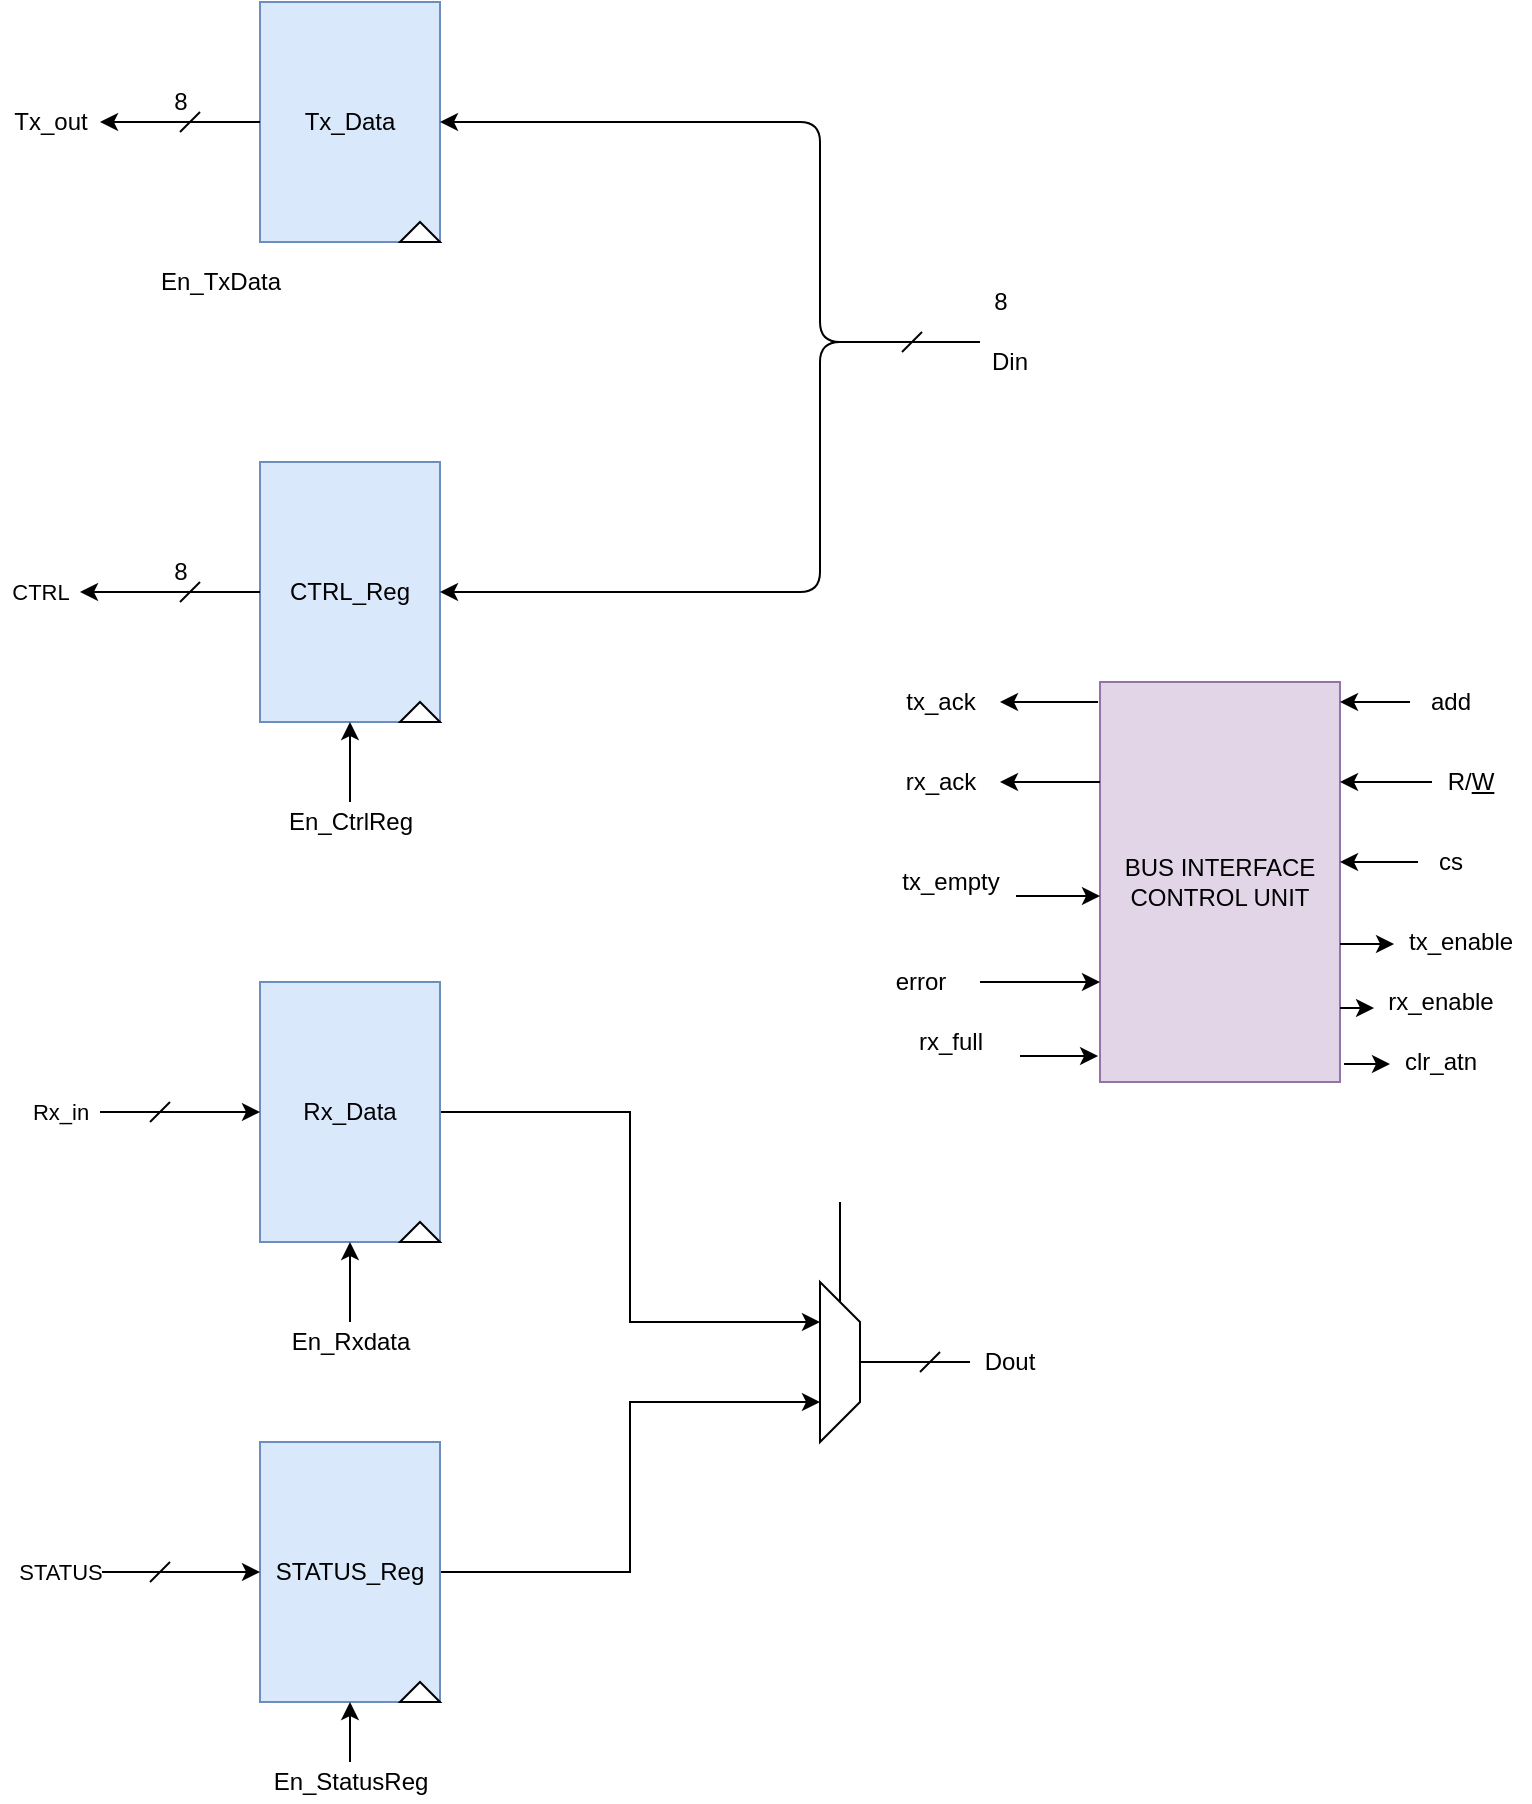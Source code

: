<mxfile version="13.11.0" type="github">
  <diagram id="tRMaAYlH08yVPDUA9leC" name="Page-1">
    <mxGraphModel dx="1695" dy="434" grid="1" gridSize="10" guides="1" tooltips="1" connect="1" arrows="1" fold="1" page="1" pageScale="1" pageWidth="827" pageHeight="1169" math="0" shadow="0">
      <root>
        <mxCell id="0" />
        <mxCell id="1" parent="0" />
        <mxCell id="kJ8LuYquFrU8_rAxxBYL-2" value="Tx_Data" style="rounded=0;whiteSpace=wrap;html=1;direction=south;fillColor=#dae8fc;strokeColor=#6c8ebf;" parent="1" vertex="1">
          <mxGeometry x="120" y="70" width="90" height="120" as="geometry" />
        </mxCell>
        <mxCell id="kJ8LuYquFrU8_rAxxBYL-3" value="" style="triangle;whiteSpace=wrap;html=1;direction=north;" parent="1" vertex="1">
          <mxGeometry x="190" y="180" width="20" height="10" as="geometry" />
        </mxCell>
        <mxCell id="kJ8LuYquFrU8_rAxxBYL-6" value="En_TxData" style="text;html=1;align=center;verticalAlign=middle;resizable=0;points=[];autosize=1;" parent="1" vertex="1">
          <mxGeometry x="60" y="200" width="80" height="20" as="geometry" />
        </mxCell>
        <mxCell id="kJ8LuYquFrU8_rAxxBYL-9" value="" style="endArrow=none;html=1;" parent="1" edge="1">
          <mxGeometry width="50" height="50" relative="1" as="geometry">
            <mxPoint x="80" y="135" as="sourcePoint" />
            <mxPoint x="90" y="125" as="targetPoint" />
          </mxGeometry>
        </mxCell>
        <mxCell id="kJ8LuYquFrU8_rAxxBYL-27" value="" style="endArrow=classic;html=1;entryX=0.5;entryY=0;entryDx=0;entryDy=0;jumpSize=2;" parent="1" target="kJ8LuYquFrU8_rAxxBYL-2" edge="1">
          <mxGeometry width="50" height="50" relative="1" as="geometry">
            <mxPoint x="480" y="240" as="sourcePoint" />
            <mxPoint x="440" y="230" as="targetPoint" />
            <Array as="points">
              <mxPoint x="400" y="240" />
              <mxPoint x="400" y="190" />
              <mxPoint x="400" y="130" />
            </Array>
          </mxGeometry>
        </mxCell>
        <mxCell id="kJ8LuYquFrU8_rAxxBYL-28" value="CTRL_Reg" style="rounded=0;whiteSpace=wrap;html=1;direction=south;fillColor=#dae8fc;strokeColor=#6c8ebf;" parent="1" vertex="1">
          <mxGeometry x="120" y="300" width="90" height="130" as="geometry" />
        </mxCell>
        <mxCell id="kJ8LuYquFrU8_rAxxBYL-29" value="" style="triangle;whiteSpace=wrap;html=1;direction=north;" parent="1" vertex="1">
          <mxGeometry x="190" y="420" width="20" height="10" as="geometry" />
        </mxCell>
        <mxCell id="e7XpAJf6UMSL4NL-3Rkl-8" style="edgeStyle=orthogonalEdgeStyle;rounded=0;jumpSize=2;orthogonalLoop=1;jettySize=auto;html=1;" parent="1" source="kJ8LuYquFrU8_rAxxBYL-30" target="kJ8LuYquFrU8_rAxxBYL-28" edge="1">
          <mxGeometry relative="1" as="geometry" />
        </mxCell>
        <mxCell id="kJ8LuYquFrU8_rAxxBYL-30" value="En_CtrlReg" style="text;html=1;align=center;verticalAlign=middle;resizable=0;points=[];autosize=1;" parent="1" vertex="1">
          <mxGeometry x="125" y="470" width="80" height="20" as="geometry" />
        </mxCell>
        <mxCell id="kJ8LuYquFrU8_rAxxBYL-31" value="CTRL" style="endArrow=classic;html=1;exitX=0.5;exitY=1;exitDx=0;exitDy=0;" parent="1" source="kJ8LuYquFrU8_rAxxBYL-28" edge="1">
          <mxGeometry x="1" y="20" width="50" height="50" relative="1" as="geometry">
            <mxPoint x="390" y="330" as="sourcePoint" />
            <mxPoint x="30" y="365" as="targetPoint" />
            <mxPoint x="-20" y="-20" as="offset" />
          </mxGeometry>
        </mxCell>
        <mxCell id="kJ8LuYquFrU8_rAxxBYL-45" value="" style="endArrow=classic;html=1;entryX=0.5;entryY=0;entryDx=0;entryDy=0;" parent="1" target="kJ8LuYquFrU8_rAxxBYL-28" edge="1">
          <mxGeometry width="50" height="50" relative="1" as="geometry">
            <mxPoint x="480" y="240" as="sourcePoint" />
            <mxPoint x="440" y="280" as="targetPoint" />
            <Array as="points">
              <mxPoint x="400" y="240" />
              <mxPoint x="400" y="365" />
            </Array>
          </mxGeometry>
        </mxCell>
        <mxCell id="kJ8LuYquFrU8_rAxxBYL-46" value="Din" style="text;html=1;strokeColor=none;fillColor=none;align=center;verticalAlign=middle;whiteSpace=wrap;rounded=0;" parent="1" vertex="1">
          <mxGeometry x="475" y="240" width="40" height="20" as="geometry" />
        </mxCell>
        <mxCell id="e7XpAJf6UMSL4NL-3Rkl-3" style="edgeStyle=orthogonalEdgeStyle;rounded=0;jumpSize=2;orthogonalLoop=1;jettySize=auto;html=1;entryX=0.25;entryY=1;entryDx=0;entryDy=0;" parent="1" source="kJ8LuYquFrU8_rAxxBYL-47" target="kJ8LuYquFrU8_rAxxBYL-65" edge="1">
          <mxGeometry relative="1" as="geometry" />
        </mxCell>
        <mxCell id="kJ8LuYquFrU8_rAxxBYL-47" value="Rx_Data" style="rounded=0;whiteSpace=wrap;html=1;direction=south;fillColor=#dae8fc;strokeColor=#6c8ebf;" parent="1" vertex="1">
          <mxGeometry x="120" y="560" width="90" height="130" as="geometry" />
        </mxCell>
        <mxCell id="kJ8LuYquFrU8_rAxxBYL-48" value="Rx_in" style="endArrow=classic;html=1;entryX=0.5;entryY=1;entryDx=0;entryDy=0;" parent="1" target="kJ8LuYquFrU8_rAxxBYL-47" edge="1">
          <mxGeometry x="-1" y="-20" width="50" height="50" relative="1" as="geometry">
            <mxPoint x="40" y="625" as="sourcePoint" />
            <mxPoint x="410" y="540" as="targetPoint" />
            <mxPoint x="-20" y="-20" as="offset" />
          </mxGeometry>
        </mxCell>
        <mxCell id="kJ8LuYquFrU8_rAxxBYL-49" value="" style="triangle;whiteSpace=wrap;html=1;direction=north;" parent="1" vertex="1">
          <mxGeometry x="190" y="680" width="20" height="10" as="geometry" />
        </mxCell>
        <mxCell id="e7XpAJf6UMSL4NL-3Rkl-7" style="edgeStyle=orthogonalEdgeStyle;rounded=0;jumpSize=2;orthogonalLoop=1;jettySize=auto;html=1;entryX=1;entryY=0.5;entryDx=0;entryDy=0;" parent="1" source="kJ8LuYquFrU8_rAxxBYL-51" target="kJ8LuYquFrU8_rAxxBYL-47" edge="1">
          <mxGeometry relative="1" as="geometry" />
        </mxCell>
        <mxCell id="kJ8LuYquFrU8_rAxxBYL-51" value="En_Rxdata" style="text;html=1;align=center;verticalAlign=middle;resizable=0;points=[];autosize=1;" parent="1" vertex="1">
          <mxGeometry x="130" y="730" width="70" height="20" as="geometry" />
        </mxCell>
        <mxCell id="e7XpAJf6UMSL4NL-3Rkl-2" style="edgeStyle=orthogonalEdgeStyle;rounded=0;jumpSize=2;orthogonalLoop=1;jettySize=auto;html=1;entryX=0.75;entryY=1;entryDx=0;entryDy=0;" parent="1" source="kJ8LuYquFrU8_rAxxBYL-60" target="kJ8LuYquFrU8_rAxxBYL-65" edge="1">
          <mxGeometry relative="1" as="geometry" />
        </mxCell>
        <mxCell id="kJ8LuYquFrU8_rAxxBYL-60" value="STATUS_Reg" style="rounded=0;whiteSpace=wrap;html=1;direction=south;fillColor=#dae8fc;strokeColor=#6c8ebf;" parent="1" vertex="1">
          <mxGeometry x="120" y="790" width="90" height="130" as="geometry" />
        </mxCell>
        <mxCell id="e7XpAJf6UMSL4NL-3Rkl-9" style="edgeStyle=orthogonalEdgeStyle;rounded=0;jumpSize=2;orthogonalLoop=1;jettySize=auto;html=1;entryX=1;entryY=0.5;entryDx=0;entryDy=0;" parent="1" source="kJ8LuYquFrU8_rAxxBYL-61" target="kJ8LuYquFrU8_rAxxBYL-60" edge="1">
          <mxGeometry relative="1" as="geometry" />
        </mxCell>
        <mxCell id="kJ8LuYquFrU8_rAxxBYL-61" value="En_StatusReg" style="text;html=1;align=center;verticalAlign=middle;resizable=0;points=[];autosize=1;" parent="1" vertex="1">
          <mxGeometry x="120" y="950" width="90" height="20" as="geometry" />
        </mxCell>
        <mxCell id="kJ8LuYquFrU8_rAxxBYL-63" value="STATUS" style="endArrow=classic;html=1;entryX=0.5;entryY=1;entryDx=0;entryDy=0;" parent="1" target="kJ8LuYquFrU8_rAxxBYL-60" edge="1">
          <mxGeometry x="-1" y="-20" width="50" height="50" relative="1" as="geometry">
            <mxPoint x="40" y="855" as="sourcePoint" />
            <mxPoint x="410" y="830" as="targetPoint" />
            <mxPoint x="-20" y="-20" as="offset" />
          </mxGeometry>
        </mxCell>
        <mxCell id="kJ8LuYquFrU8_rAxxBYL-65" value="" style="shape=trapezoid;perimeter=trapezoidPerimeter;whiteSpace=wrap;html=1;fixedSize=1;direction=south;" parent="1" vertex="1">
          <mxGeometry x="400" y="710" width="20" height="80" as="geometry" />
        </mxCell>
        <mxCell id="kJ8LuYquFrU8_rAxxBYL-67" value="" style="endArrow=none;html=1;entryX=1;entryY=0.5;entryDx=0;entryDy=0;entryPerimeter=0;exitX=0;exitY=0.5;exitDx=0;exitDy=0;" parent="1" source="kJ8LuYquFrU8_rAxxBYL-65" edge="1">
          <mxGeometry width="50" height="50" relative="1" as="geometry">
            <mxPoint x="70" y="880" as="sourcePoint" />
            <mxPoint x="410" y="670" as="targetPoint" />
          </mxGeometry>
        </mxCell>
        <mxCell id="kJ8LuYquFrU8_rAxxBYL-72" value="" style="endArrow=none;html=1;exitX=0.5;exitY=0;exitDx=0;exitDy=0;" parent="1" source="kJ8LuYquFrU8_rAxxBYL-65" target="kJ8LuYquFrU8_rAxxBYL-73" edge="1">
          <mxGeometry width="50" height="50" relative="1" as="geometry">
            <mxPoint x="60" y="690" as="sourcePoint" />
            <mxPoint x="490" y="750" as="targetPoint" />
          </mxGeometry>
        </mxCell>
        <mxCell id="kJ8LuYquFrU8_rAxxBYL-73" value="Dout" style="text;html=1;strokeColor=none;fillColor=none;align=center;verticalAlign=middle;whiteSpace=wrap;rounded=0;" parent="1" vertex="1">
          <mxGeometry x="475" y="740" width="40" height="20" as="geometry" />
        </mxCell>
        <mxCell id="kJ8LuYquFrU8_rAxxBYL-74" value="" style="triangle;whiteSpace=wrap;html=1;direction=north;" parent="1" vertex="1">
          <mxGeometry x="190" y="910" width="20" height="10" as="geometry" />
        </mxCell>
        <mxCell id="kJ8LuYquFrU8_rAxxBYL-75" value="" style="endArrow=none;html=1;" parent="1" edge="1">
          <mxGeometry width="50" height="50" relative="1" as="geometry">
            <mxPoint x="441" y="245" as="sourcePoint" />
            <mxPoint x="451" y="235" as="targetPoint" />
          </mxGeometry>
        </mxCell>
        <mxCell id="kJ8LuYquFrU8_rAxxBYL-77" value="" style="endArrow=none;html=1;" parent="1" edge="1">
          <mxGeometry width="50" height="50" relative="1" as="geometry">
            <mxPoint x="450" y="755" as="sourcePoint" />
            <mxPoint x="460" y="745" as="targetPoint" />
          </mxGeometry>
        </mxCell>
        <mxCell id="kJ8LuYquFrU8_rAxxBYL-78" value="" style="endArrow=none;html=1;" parent="1" edge="1">
          <mxGeometry width="50" height="50" relative="1" as="geometry">
            <mxPoint x="65" y="630" as="sourcePoint" />
            <mxPoint x="75" y="620" as="targetPoint" />
          </mxGeometry>
        </mxCell>
        <mxCell id="kJ8LuYquFrU8_rAxxBYL-79" value="" style="endArrow=none;html=1;" parent="1" edge="1">
          <mxGeometry width="50" height="50" relative="1" as="geometry">
            <mxPoint x="80" y="370" as="sourcePoint" />
            <mxPoint x="90" y="360" as="targetPoint" />
          </mxGeometry>
        </mxCell>
        <mxCell id="kJ8LuYquFrU8_rAxxBYL-80" value="" style="endArrow=none;html=1;" parent="1" edge="1">
          <mxGeometry width="50" height="50" relative="1" as="geometry">
            <mxPoint x="65" y="860" as="sourcePoint" />
            <mxPoint x="75" y="850" as="targetPoint" />
          </mxGeometry>
        </mxCell>
        <mxCell id="e7XpAJf6UMSL4NL-3Rkl-1" value="8" style="text;html=1;align=center;verticalAlign=middle;resizable=0;points=[];autosize=1;" parent="1" vertex="1">
          <mxGeometry x="480" y="210" width="20" height="20" as="geometry" />
        </mxCell>
        <mxCell id="e7XpAJf6UMSL4NL-3Rkl-10" value="8" style="text;html=1;align=center;verticalAlign=middle;resizable=0;points=[];autosize=1;" parent="1" vertex="1">
          <mxGeometry x="70" y="110" width="20" height="20" as="geometry" />
        </mxCell>
        <mxCell id="e7XpAJf6UMSL4NL-3Rkl-11" value="8" style="text;html=1;align=center;verticalAlign=middle;resizable=0;points=[];autosize=1;" parent="1" vertex="1">
          <mxGeometry x="70" y="345" width="20" height="20" as="geometry" />
        </mxCell>
        <mxCell id="kJ8LuYquFrU8_rAxxBYL-10" value="Tx_out" style="text;html=1;align=center;verticalAlign=middle;resizable=0;points=[];autosize=1;" parent="1" vertex="1">
          <mxGeometry x="-10" y="120" width="50" height="20" as="geometry" />
        </mxCell>
        <mxCell id="e7XpAJf6UMSL4NL-3Rkl-12" value="" style="endArrow=classic;html=1;exitX=0.5;exitY=1;exitDx=0;exitDy=0;" parent="1" source="kJ8LuYquFrU8_rAxxBYL-2" target="kJ8LuYquFrU8_rAxxBYL-10" edge="1">
          <mxGeometry width="50" height="50" relative="1" as="geometry">
            <mxPoint x="120" y="130" as="sourcePoint" />
            <mxPoint x="30" y="130" as="targetPoint" />
          </mxGeometry>
        </mxCell>
        <mxCell id="e7XpAJf6UMSL4NL-3Rkl-13" value="add" style="text;html=1;align=center;verticalAlign=middle;resizable=0;points=[];autosize=1;" parent="1" vertex="1">
          <mxGeometry x="695" y="410" width="40" height="20" as="geometry" />
        </mxCell>
        <mxCell id="e7XpAJf6UMSL4NL-3Rkl-14" value="cs" style="text;html=1;align=center;verticalAlign=middle;resizable=0;points=[];autosize=1;" parent="1" vertex="1">
          <mxGeometry x="700" y="490" width="30" height="20" as="geometry" />
        </mxCell>
        <mxCell id="e7XpAJf6UMSL4NL-3Rkl-15" value="BUS INTERFACE&lt;br&gt;CONTROL UNIT" style="rounded=0;whiteSpace=wrap;html=1;fillColor=#e1d5e7;strokeColor=#9673a6;" parent="1" vertex="1">
          <mxGeometry x="540" y="410" width="120" height="200" as="geometry" />
        </mxCell>
        <mxCell id="e7XpAJf6UMSL4NL-3Rkl-19" value="R/&lt;u&gt;W&lt;/u&gt;" style="text;html=1;align=center;verticalAlign=middle;resizable=0;points=[];autosize=1;" parent="1" vertex="1">
          <mxGeometry x="705" y="450" width="40" height="20" as="geometry" />
        </mxCell>
        <mxCell id="YexU5AFac7kyxnwGqZqk-1" value="error" style="text;html=1;align=center;verticalAlign=middle;resizable=0;points=[];autosize=1;" vertex="1" parent="1">
          <mxGeometry x="430" y="550" width="40" height="20" as="geometry" />
        </mxCell>
        <mxCell id="YexU5AFac7kyxnwGqZqk-2" value="rx_full" style="text;html=1;align=center;verticalAlign=middle;resizable=0;points=[];autosize=1;" vertex="1" parent="1">
          <mxGeometry x="440" y="580" width="50" height="20" as="geometry" />
        </mxCell>
        <mxCell id="YexU5AFac7kyxnwGqZqk-3" value="tx_empty" style="text;html=1;align=center;verticalAlign=middle;resizable=0;points=[];autosize=1;" vertex="1" parent="1">
          <mxGeometry x="435" y="500" width="60" height="20" as="geometry" />
        </mxCell>
        <mxCell id="YexU5AFac7kyxnwGqZqk-4" value="tx_enable" style="text;html=1;align=center;verticalAlign=middle;resizable=0;points=[];autosize=1;" vertex="1" parent="1">
          <mxGeometry x="685" y="530" width="70" height="20" as="geometry" />
        </mxCell>
        <mxCell id="YexU5AFac7kyxnwGqZqk-5" value="rx_enable" style="text;html=1;align=center;verticalAlign=middle;resizable=0;points=[];autosize=1;" vertex="1" parent="1">
          <mxGeometry x="675" y="560" width="70" height="20" as="geometry" />
        </mxCell>
        <mxCell id="YexU5AFac7kyxnwGqZqk-6" value="clr_atn" style="text;html=1;align=center;verticalAlign=middle;resizable=0;points=[];autosize=1;" vertex="1" parent="1">
          <mxGeometry x="685" y="590" width="50" height="20" as="geometry" />
        </mxCell>
        <mxCell id="YexU5AFac7kyxnwGqZqk-7" value="tx_ack" style="text;html=1;align=center;verticalAlign=middle;resizable=0;points=[];autosize=1;" vertex="1" parent="1">
          <mxGeometry x="435" y="410" width="50" height="20" as="geometry" />
        </mxCell>
        <mxCell id="YexU5AFac7kyxnwGqZqk-8" value="rx_ack" style="text;html=1;align=center;verticalAlign=middle;resizable=0;points=[];autosize=1;" vertex="1" parent="1">
          <mxGeometry x="435" y="450" width="50" height="20" as="geometry" />
        </mxCell>
        <mxCell id="YexU5AFac7kyxnwGqZqk-10" value="" style="endArrow=classic;html=1;" edge="1" parent="1" source="e7XpAJf6UMSL4NL-3Rkl-13">
          <mxGeometry width="50" height="50" relative="1" as="geometry">
            <mxPoint x="320" y="470" as="sourcePoint" />
            <mxPoint x="660" y="420" as="targetPoint" />
          </mxGeometry>
        </mxCell>
        <mxCell id="YexU5AFac7kyxnwGqZqk-11" value="" style="endArrow=classic;html=1;entryX=1;entryY=0.25;entryDx=0;entryDy=0;" edge="1" parent="1" target="e7XpAJf6UMSL4NL-3Rkl-15">
          <mxGeometry width="50" height="50" relative="1" as="geometry">
            <mxPoint x="706" y="460" as="sourcePoint" />
            <mxPoint x="370" y="420" as="targetPoint" />
          </mxGeometry>
        </mxCell>
        <mxCell id="YexU5AFac7kyxnwGqZqk-13" value="" style="endArrow=classic;html=1;entryX=1;entryY=0.45;entryDx=0;entryDy=0;entryPerimeter=0;" edge="1" parent="1" target="e7XpAJf6UMSL4NL-3Rkl-15">
          <mxGeometry width="50" height="50" relative="1" as="geometry">
            <mxPoint x="699" y="500" as="sourcePoint" />
            <mxPoint x="370" y="420" as="targetPoint" />
          </mxGeometry>
        </mxCell>
        <mxCell id="YexU5AFac7kyxnwGqZqk-14" value="" style="endArrow=classic;html=1;entryX=0.029;entryY=0.55;entryDx=0;entryDy=0;entryPerimeter=0;" edge="1" parent="1" target="YexU5AFac7kyxnwGqZqk-4">
          <mxGeometry width="50" height="50" relative="1" as="geometry">
            <mxPoint x="660" y="541" as="sourcePoint" />
            <mxPoint x="370" y="420" as="targetPoint" />
          </mxGeometry>
        </mxCell>
        <mxCell id="YexU5AFac7kyxnwGqZqk-15" value="" style="endArrow=classic;html=1;entryX=0.029;entryY=0.65;entryDx=0;entryDy=0;entryPerimeter=0;" edge="1" parent="1" target="YexU5AFac7kyxnwGqZqk-5">
          <mxGeometry width="50" height="50" relative="1" as="geometry">
            <mxPoint x="660" y="573" as="sourcePoint" />
            <mxPoint x="370" y="420" as="targetPoint" />
          </mxGeometry>
        </mxCell>
        <mxCell id="YexU5AFac7kyxnwGqZqk-16" value="" style="endArrow=classic;html=1;entryX=0;entryY=0.55;entryDx=0;entryDy=0;entryPerimeter=0;exitX=1.017;exitY=0.955;exitDx=0;exitDy=0;exitPerimeter=0;" edge="1" parent="1" source="e7XpAJf6UMSL4NL-3Rkl-15" target="YexU5AFac7kyxnwGqZqk-6">
          <mxGeometry width="50" height="50" relative="1" as="geometry">
            <mxPoint x="320" y="470" as="sourcePoint" />
            <mxPoint x="370" y="420" as="targetPoint" />
          </mxGeometry>
        </mxCell>
        <mxCell id="YexU5AFac7kyxnwGqZqk-17" value="" style="endArrow=classic;html=1;exitX=-0.008;exitY=0.05;exitDx=0;exitDy=0;exitPerimeter=0;" edge="1" parent="1" source="e7XpAJf6UMSL4NL-3Rkl-15">
          <mxGeometry width="50" height="50" relative="1" as="geometry">
            <mxPoint x="320" y="470" as="sourcePoint" />
            <mxPoint x="490" y="420" as="targetPoint" />
          </mxGeometry>
        </mxCell>
        <mxCell id="YexU5AFac7kyxnwGqZqk-18" value="" style="endArrow=classic;html=1;exitX=0;exitY=0.25;exitDx=0;exitDy=0;" edge="1" parent="1" source="e7XpAJf6UMSL4NL-3Rkl-15">
          <mxGeometry width="50" height="50" relative="1" as="geometry">
            <mxPoint x="320" y="470" as="sourcePoint" />
            <mxPoint x="490" y="460" as="targetPoint" />
          </mxGeometry>
        </mxCell>
        <mxCell id="YexU5AFac7kyxnwGqZqk-19" value="" style="endArrow=classic;html=1;entryX=0;entryY=0.535;entryDx=0;entryDy=0;entryPerimeter=0;exitX=1.05;exitY=0.85;exitDx=0;exitDy=0;exitPerimeter=0;" edge="1" parent="1" source="YexU5AFac7kyxnwGqZqk-3" target="e7XpAJf6UMSL4NL-3Rkl-15">
          <mxGeometry width="50" height="50" relative="1" as="geometry">
            <mxPoint x="320" y="470" as="sourcePoint" />
            <mxPoint x="370" y="420" as="targetPoint" />
          </mxGeometry>
        </mxCell>
        <mxCell id="YexU5AFac7kyxnwGqZqk-20" value="" style="endArrow=classic;html=1;entryX=0;entryY=0.75;entryDx=0;entryDy=0;" edge="1" parent="1" target="e7XpAJf6UMSL4NL-3Rkl-15">
          <mxGeometry width="50" height="50" relative="1" as="geometry">
            <mxPoint x="480" y="560" as="sourcePoint" />
            <mxPoint x="370" y="420" as="targetPoint" />
          </mxGeometry>
        </mxCell>
        <mxCell id="YexU5AFac7kyxnwGqZqk-21" value="" style="endArrow=classic;html=1;entryX=-0.008;entryY=0.935;entryDx=0;entryDy=0;entryPerimeter=0;" edge="1" parent="1" target="e7XpAJf6UMSL4NL-3Rkl-15">
          <mxGeometry width="50" height="50" relative="1" as="geometry">
            <mxPoint x="500" y="597" as="sourcePoint" />
            <mxPoint x="370" y="420" as="targetPoint" />
          </mxGeometry>
        </mxCell>
      </root>
    </mxGraphModel>
  </diagram>
</mxfile>
